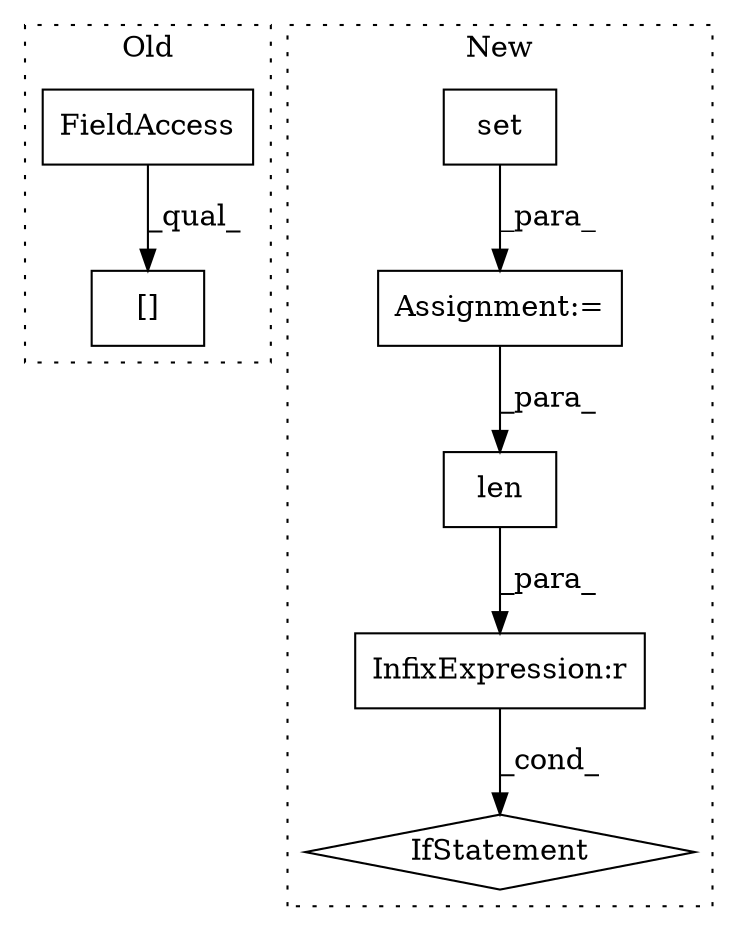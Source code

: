 digraph G {
subgraph cluster0 {
1 [label="[]" a="2" s="824,842" l="7,1" shape="box"];
4 [label="FieldAccess" a="22" s="824" l="6" shape="box"];
label = "Old";
style="dotted";
}
subgraph cluster1 {
2 [label="set" a="32" s="969,986" l="4,1" shape="box"];
3 [label="Assignment:=" a="7" s="967" l="1" shape="box"];
5 [label="IfStatement" a="25" s="1030,1063" l="4,2" shape="diamond"];
6 [label="len" a="32" s="1036,1056" l="4,1" shape="box"];
7 [label="InfixExpression:r" a="27" s="1057" l="4" shape="box"];
label = "New";
style="dotted";
}
2 -> 3 [label="_para_"];
3 -> 6 [label="_para_"];
4 -> 1 [label="_qual_"];
6 -> 7 [label="_para_"];
7 -> 5 [label="_cond_"];
}